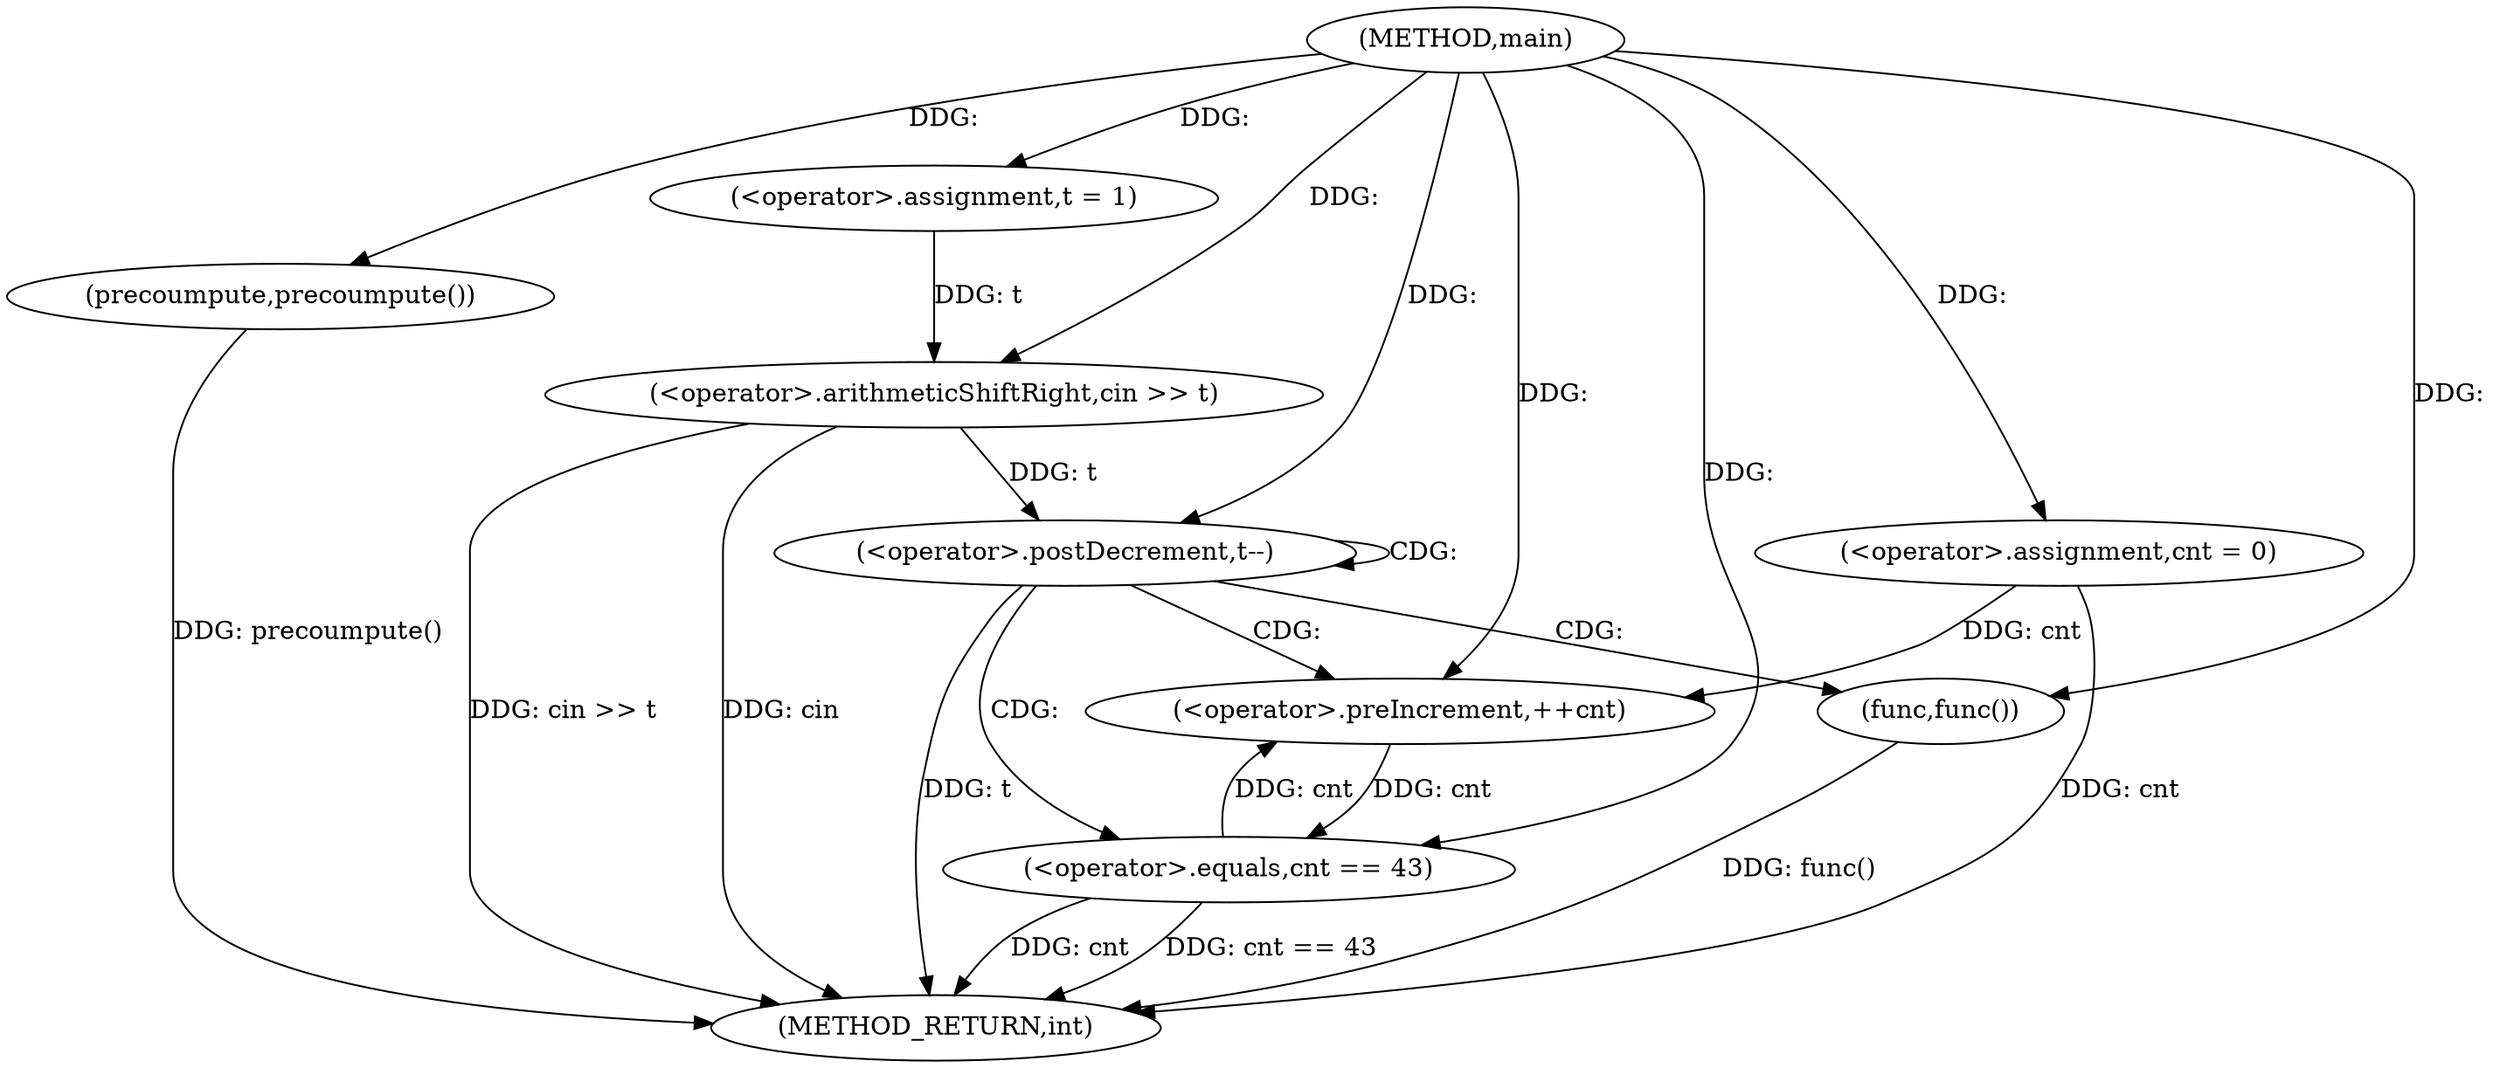 digraph "main" {  
"1000118" [label = "(METHOD,main)" ]
"1000144" [label = "(METHOD_RETURN,int)" ]
"1000120" [label = "(precoumpute,precoumpute())" ]
"1000122" [label = "(<operator>.assignment,t = 1)" ]
"1000125" [label = "(<operator>.arithmeticShiftRight,cin >> t)" ]
"1000129" [label = "(<operator>.assignment,cnt = 0)" ]
"1000133" [label = "(<operator>.postDecrement,t--)" ]
"1000136" [label = "(<operator>.preIncrement,++cnt)" ]
"1000143" [label = "(func,func())" ]
"1000139" [label = "(<operator>.equals,cnt == 43)" ]
  "1000120" -> "1000144"  [ label = "DDG: precoumpute()"] 
  "1000125" -> "1000144"  [ label = "DDG: cin >> t"] 
  "1000129" -> "1000144"  [ label = "DDG: cnt"] 
  "1000133" -> "1000144"  [ label = "DDG: t"] 
  "1000139" -> "1000144"  [ label = "DDG: cnt"] 
  "1000139" -> "1000144"  [ label = "DDG: cnt == 43"] 
  "1000143" -> "1000144"  [ label = "DDG: func()"] 
  "1000125" -> "1000144"  [ label = "DDG: cin"] 
  "1000118" -> "1000120"  [ label = "DDG: "] 
  "1000118" -> "1000122"  [ label = "DDG: "] 
  "1000118" -> "1000129"  [ label = "DDG: "] 
  "1000118" -> "1000125"  [ label = "DDG: "] 
  "1000122" -> "1000125"  [ label = "DDG: t"] 
  "1000125" -> "1000133"  [ label = "DDG: t"] 
  "1000118" -> "1000133"  [ label = "DDG: "] 
  "1000118" -> "1000143"  [ label = "DDG: "] 
  "1000129" -> "1000136"  [ label = "DDG: cnt"] 
  "1000139" -> "1000136"  [ label = "DDG: cnt"] 
  "1000118" -> "1000136"  [ label = "DDG: "] 
  "1000136" -> "1000139"  [ label = "DDG: cnt"] 
  "1000118" -> "1000139"  [ label = "DDG: "] 
  "1000133" -> "1000133"  [ label = "CDG: "] 
  "1000133" -> "1000143"  [ label = "CDG: "] 
  "1000133" -> "1000136"  [ label = "CDG: "] 
  "1000133" -> "1000139"  [ label = "CDG: "] 
}
